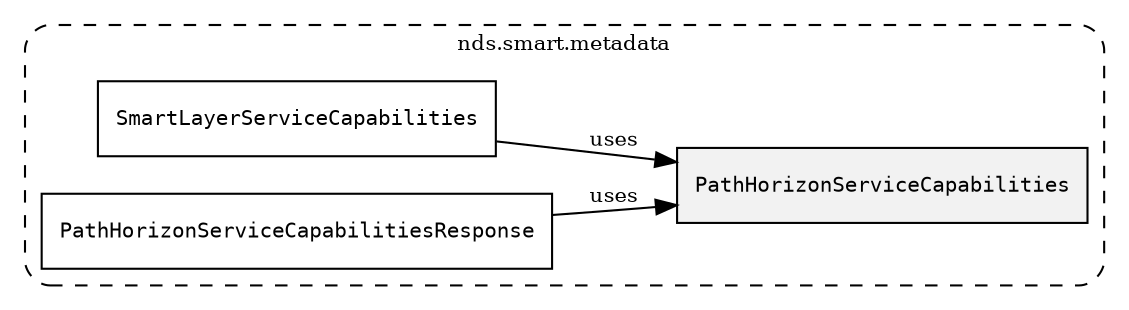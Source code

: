 /**
 * This dot file creates symbol collaboration diagram for PathHorizonServiceCapabilities.
 */
digraph ZSERIO
{
    node [shape=box, fontsize=10];
    rankdir="LR";
    fontsize=10;
    tooltip="PathHorizonServiceCapabilities collaboration diagram";

    subgraph "cluster_nds.smart.metadata"
    {
        style="dashed, rounded";
        label="nds.smart.metadata";
        tooltip="Package nds.smart.metadata";
        href="../../../content/packages/nds.smart.metadata.html#Package-nds-smart-metadata";
        target="_parent";

        "PathHorizonServiceCapabilities" [style="filled", fillcolor="#0000000D", target="_parent", label=<<font face="monospace"><table align="center" border="0" cellspacing="0" cellpadding="0"><tr><td href="../../../content/packages/nds.smart.metadata.html#Bitmask-PathHorizonServiceCapabilities" title="Bitmask defined in nds.smart.metadata">PathHorizonServiceCapabilities</td></tr></table></font>>];
        "SmartLayerServiceCapabilities" [target="_parent", label=<<font face="monospace"><table align="center" border="0" cellspacing="0" cellpadding="0"><tr><td href="../../../content/packages/nds.smart.metadata.html#Choice-SmartLayerServiceCapabilities" title="Choice defined in nds.smart.metadata">SmartLayerServiceCapabilities</td></tr></table></font>>];
        "PathHorizonServiceCapabilitiesResponse" [target="_parent", label=<<font face="monospace"><table align="center" border="0" cellspacing="0" cellpadding="0"><tr><td href="../../../content/packages/nds.smart.metadata.html#Structure-PathHorizonServiceCapabilitiesResponse" title="Structure defined in nds.smart.metadata">PathHorizonServiceCapabilitiesResponse</td></tr></table></font>>];
    }

    "SmartLayerServiceCapabilities" -> "PathHorizonServiceCapabilities" [label="uses", fontsize=10];
    "PathHorizonServiceCapabilitiesResponse" -> "PathHorizonServiceCapabilities" [label="uses", fontsize=10];
}
